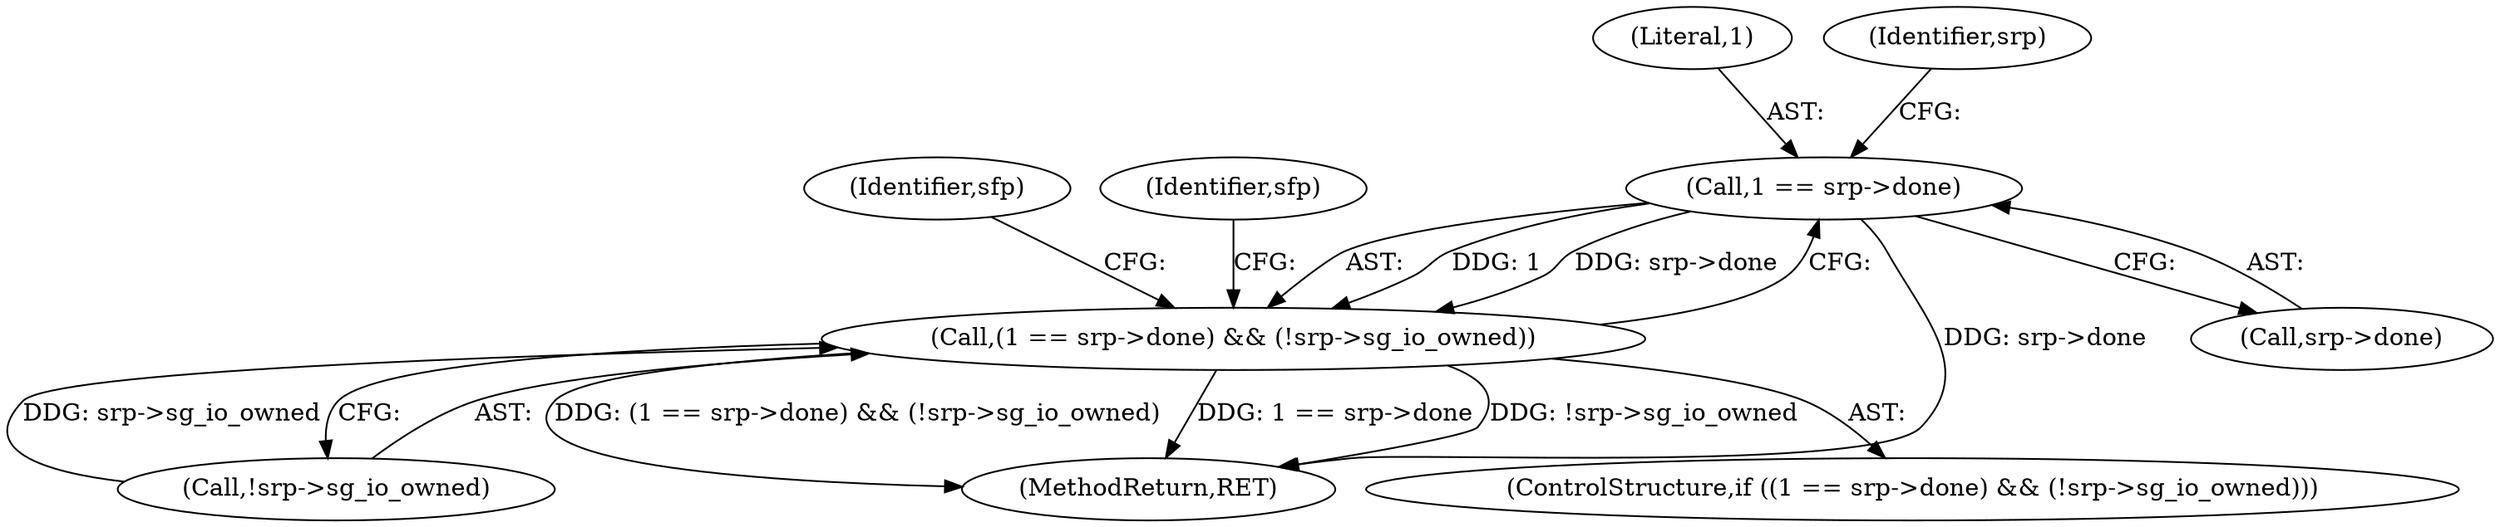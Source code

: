 digraph "0_linux_3e0097499839e0fe3af380410eababe5a47c4cf9_0@pointer" {
"1000529" [label="(Call,1 == srp->done)"];
"1000528" [label="(Call,(1 == srp->done) && (!srp->sg_io_owned))"];
"1000534" [label="(Call,!srp->sg_io_owned)"];
"1001060" [label="(MethodReturn,RET)"];
"1000530" [label="(Literal,1)"];
"1000542" [label="(Identifier,sfp)"];
"1000536" [label="(Identifier,srp)"];
"1000527" [label="(ControlStructure,if ((1 == srp->done) && (!srp->sg_io_owned)))"];
"1000529" [label="(Call,1 == srp->done)"];
"1000557" [label="(Identifier,sfp)"];
"1000531" [label="(Call,srp->done)"];
"1000528" [label="(Call,(1 == srp->done) && (!srp->sg_io_owned))"];
"1000529" -> "1000528"  [label="AST: "];
"1000529" -> "1000531"  [label="CFG: "];
"1000530" -> "1000529"  [label="AST: "];
"1000531" -> "1000529"  [label="AST: "];
"1000536" -> "1000529"  [label="CFG: "];
"1000528" -> "1000529"  [label="CFG: "];
"1000529" -> "1001060"  [label="DDG: srp->done"];
"1000529" -> "1000528"  [label="DDG: 1"];
"1000529" -> "1000528"  [label="DDG: srp->done"];
"1000528" -> "1000527"  [label="AST: "];
"1000528" -> "1000534"  [label="CFG: "];
"1000534" -> "1000528"  [label="AST: "];
"1000542" -> "1000528"  [label="CFG: "];
"1000557" -> "1000528"  [label="CFG: "];
"1000528" -> "1001060"  [label="DDG: (1 == srp->done) && (!srp->sg_io_owned)"];
"1000528" -> "1001060"  [label="DDG: 1 == srp->done"];
"1000528" -> "1001060"  [label="DDG: !srp->sg_io_owned"];
"1000534" -> "1000528"  [label="DDG: srp->sg_io_owned"];
}

